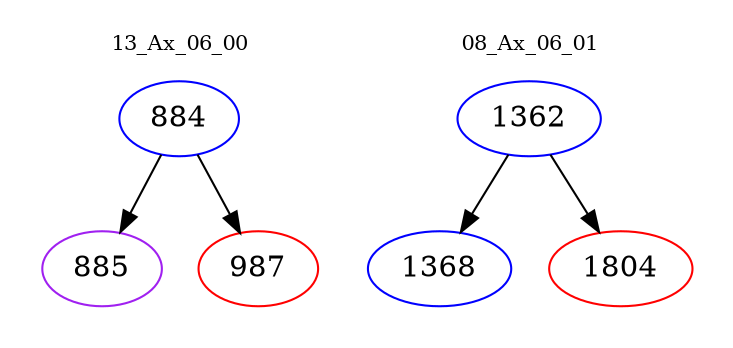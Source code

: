 digraph{
subgraph cluster_0 {
color = white
label = "13_Ax_06_00";
fontsize=10;
T0_884 [label="884", color="blue"]
T0_884 -> T0_885 [color="black"]
T0_885 [label="885", color="purple"]
T0_884 -> T0_987 [color="black"]
T0_987 [label="987", color="red"]
}
subgraph cluster_1 {
color = white
label = "08_Ax_06_01";
fontsize=10;
T1_1362 [label="1362", color="blue"]
T1_1362 -> T1_1368 [color="black"]
T1_1368 [label="1368", color="blue"]
T1_1362 -> T1_1804 [color="black"]
T1_1804 [label="1804", color="red"]
}
}
